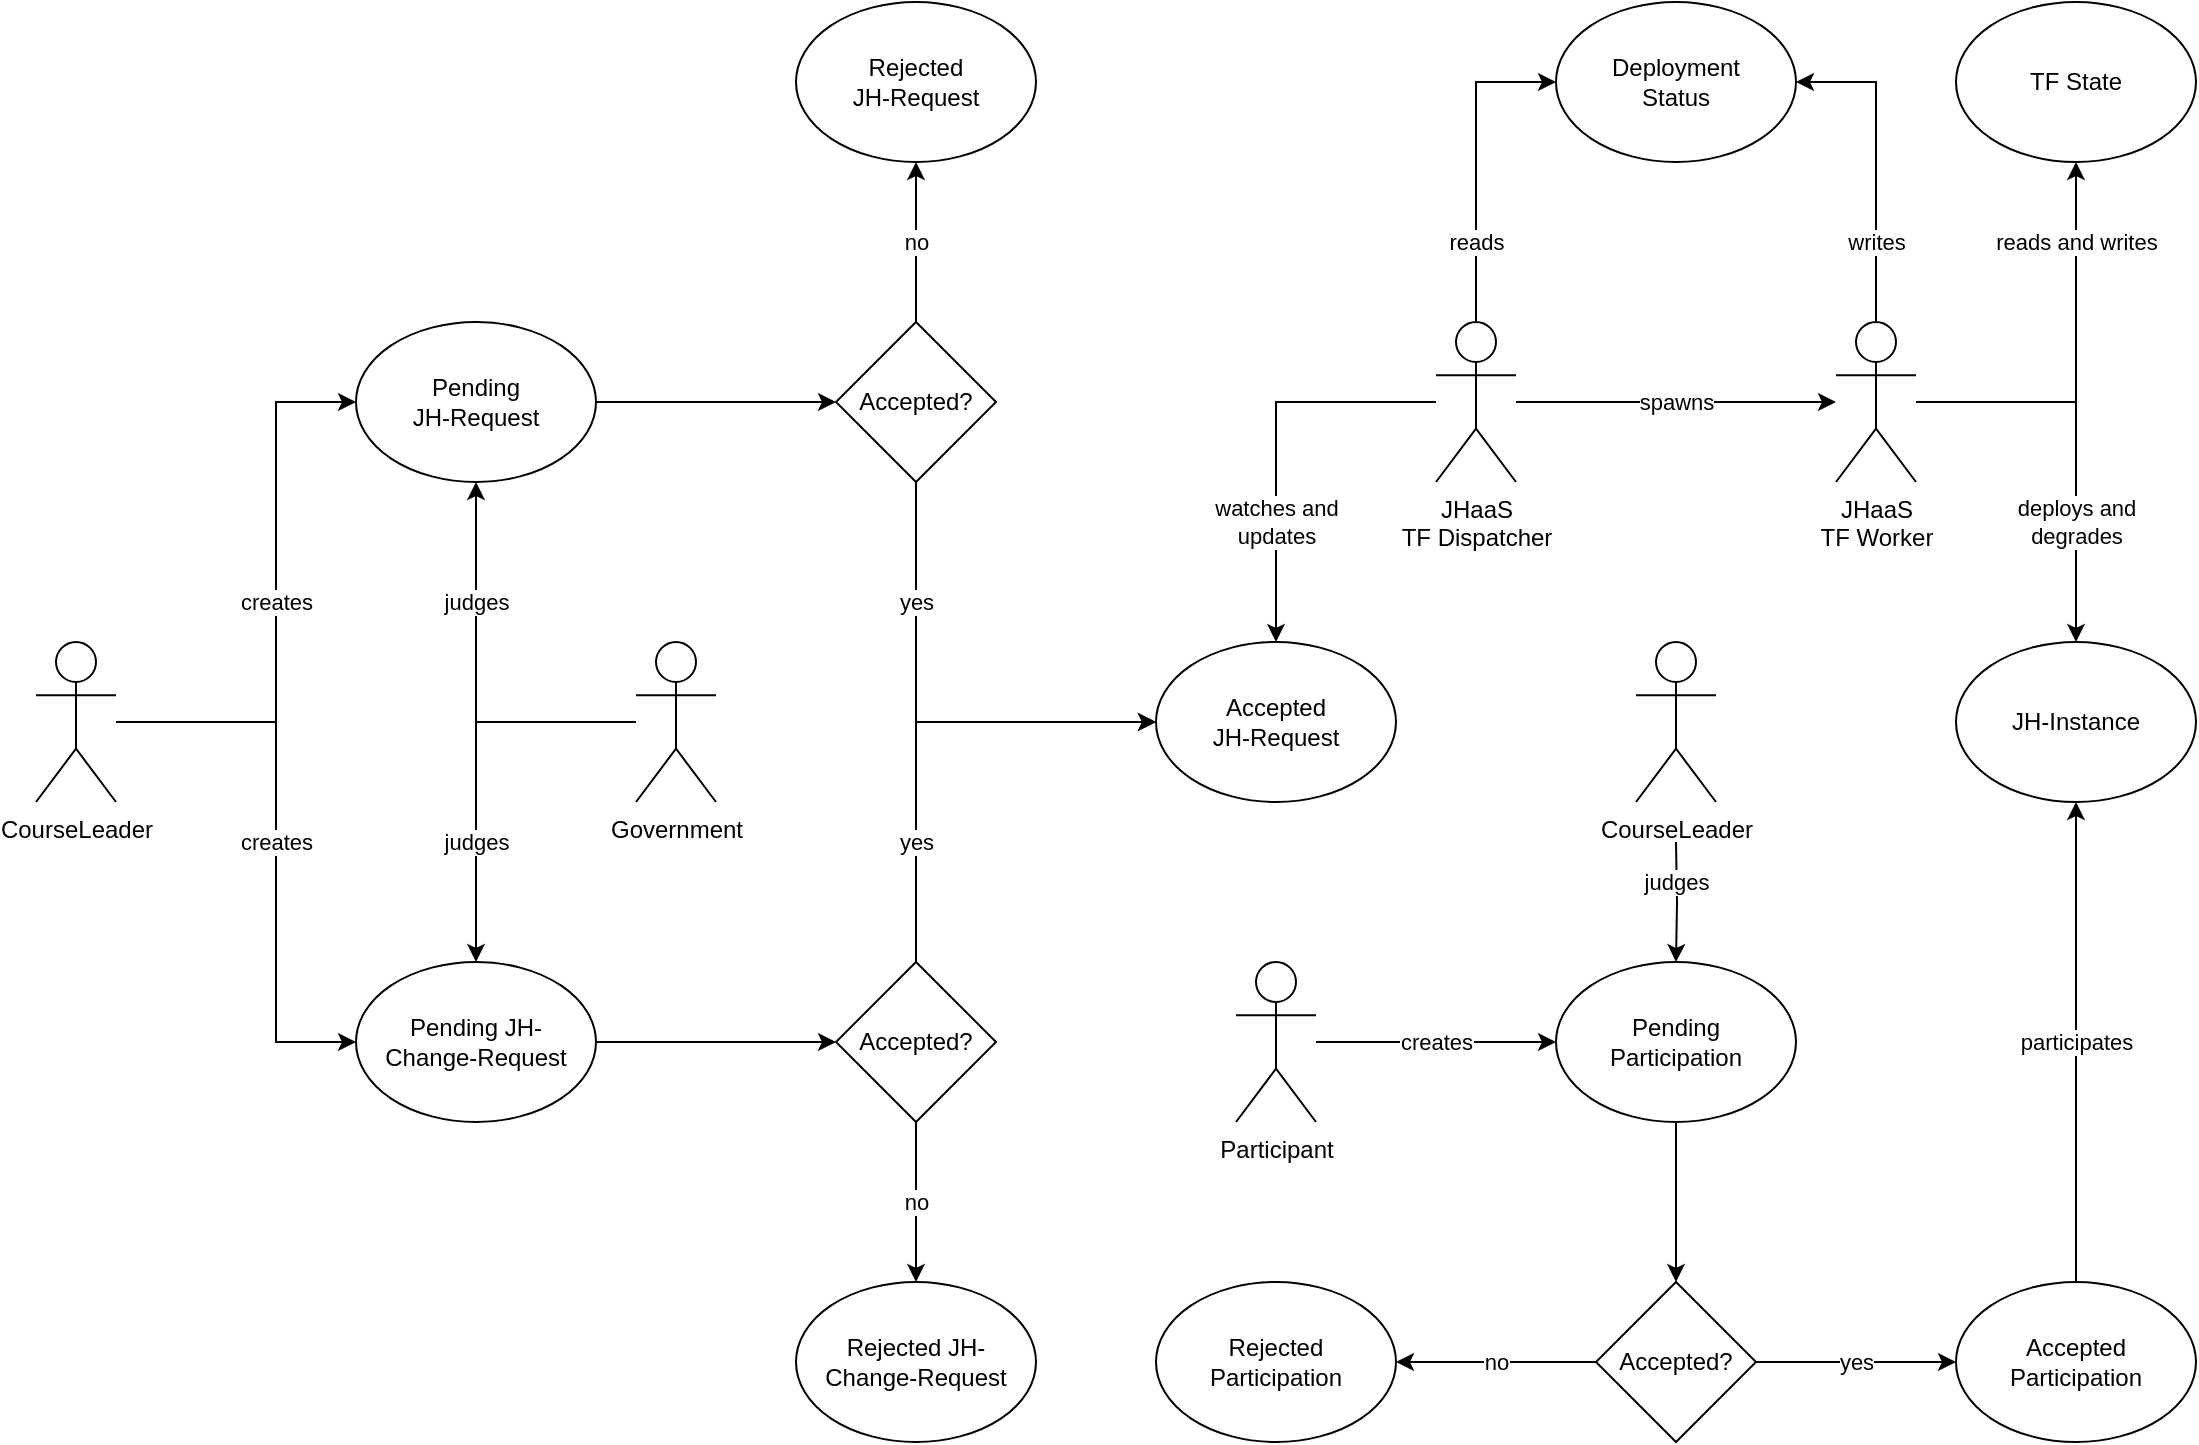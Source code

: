 <mxfile version="21.5.0" type="device">
  <diagram name="Seite-1" id="oXITdTclITt3oC8xowt2">
    <mxGraphModel dx="1434" dy="790" grid="1" gridSize="10" guides="1" tooltips="1" connect="1" arrows="1" fold="1" page="0" pageScale="1" pageWidth="827" pageHeight="1169" math="0" shadow="0">
      <root>
        <mxCell id="0" />
        <mxCell id="1" parent="0" />
        <mxCell id="y2Iy8wxQp4HoXVfnHlUH-3" value="creates" style="edgeStyle=orthogonalEdgeStyle;rounded=0;orthogonalLoop=1;jettySize=auto;html=1;entryX=0;entryY=0.5;entryDx=0;entryDy=0;" parent="1" source="y2Iy8wxQp4HoXVfnHlUH-1" target="y2Iy8wxQp4HoXVfnHlUH-2" edge="1">
          <mxGeometry relative="1" as="geometry">
            <Array as="points">
              <mxPoint x="200" y="520" />
              <mxPoint x="200" y="360" />
            </Array>
          </mxGeometry>
        </mxCell>
        <mxCell id="y2Iy8wxQp4HoXVfnHlUH-29" value="creates" style="edgeStyle=orthogonalEdgeStyle;rounded=0;orthogonalLoop=1;jettySize=auto;html=1;entryX=0;entryY=0.5;entryDx=0;entryDy=0;" parent="1" source="y2Iy8wxQp4HoXVfnHlUH-1" target="y2Iy8wxQp4HoXVfnHlUH-9" edge="1">
          <mxGeometry relative="1" as="geometry">
            <Array as="points">
              <mxPoint x="200" y="520" />
              <mxPoint x="200" y="680" />
            </Array>
          </mxGeometry>
        </mxCell>
        <mxCell id="y2Iy8wxQp4HoXVfnHlUH-1" value="CourseLeader" style="shape=umlActor;verticalLabelPosition=bottom;verticalAlign=top;html=1;outlineConnect=0;" parent="1" vertex="1">
          <mxGeometry x="80" y="480" width="40" height="80" as="geometry" />
        </mxCell>
        <mxCell id="y2Iy8wxQp4HoXVfnHlUH-16" style="edgeStyle=orthogonalEdgeStyle;rounded=0;orthogonalLoop=1;jettySize=auto;html=1;entryX=0;entryY=0.5;entryDx=0;entryDy=0;" parent="1" source="y2Iy8wxQp4HoXVfnHlUH-2" target="y2Iy8wxQp4HoXVfnHlUH-15" edge="1">
          <mxGeometry relative="1" as="geometry" />
        </mxCell>
        <mxCell id="y2Iy8wxQp4HoXVfnHlUH-2" value="Pending&lt;br&gt;&lt;div&gt;JH-Request&lt;/div&gt;" style="ellipse;whiteSpace=wrap;html=1;" parent="1" vertex="1">
          <mxGeometry x="240" y="320" width="120" height="80" as="geometry" />
        </mxCell>
        <mxCell id="y2Iy8wxQp4HoXVfnHlUH-18" style="edgeStyle=orthogonalEdgeStyle;rounded=0;orthogonalLoop=1;jettySize=auto;html=1;entryX=0;entryY=0.5;entryDx=0;entryDy=0;" parent="1" source="y2Iy8wxQp4HoXVfnHlUH-9" target="y2Iy8wxQp4HoXVfnHlUH-17" edge="1">
          <mxGeometry relative="1" as="geometry" />
        </mxCell>
        <mxCell id="y2Iy8wxQp4HoXVfnHlUH-9" value="&lt;div&gt;Pending JH-&lt;/div&gt;&lt;div&gt;Change-Request&lt;/div&gt;" style="ellipse;whiteSpace=wrap;html=1;" parent="1" vertex="1">
          <mxGeometry x="240" y="640" width="120" height="80" as="geometry" />
        </mxCell>
        <mxCell id="y2Iy8wxQp4HoXVfnHlUH-13" value="judges" style="edgeStyle=orthogonalEdgeStyle;rounded=0;orthogonalLoop=1;jettySize=auto;html=1;entryX=0.5;entryY=1;entryDx=0;entryDy=0;" parent="1" source="y2Iy8wxQp4HoXVfnHlUH-10" target="y2Iy8wxQp4HoXVfnHlUH-2" edge="1">
          <mxGeometry x="0.4" relative="1" as="geometry">
            <mxPoint x="400" y="360" as="targetPoint" />
            <mxPoint as="offset" />
          </mxGeometry>
        </mxCell>
        <mxCell id="y2Iy8wxQp4HoXVfnHlUH-30" value="judges" style="edgeStyle=orthogonalEdgeStyle;rounded=0;orthogonalLoop=1;jettySize=auto;html=1;entryX=0.5;entryY=0;entryDx=0;entryDy=0;" parent="1" source="y2Iy8wxQp4HoXVfnHlUH-10" target="y2Iy8wxQp4HoXVfnHlUH-9" edge="1">
          <mxGeometry x="0.4" relative="1" as="geometry">
            <mxPoint x="400" y="680" as="targetPoint" />
            <mxPoint as="offset" />
          </mxGeometry>
        </mxCell>
        <mxCell id="y2Iy8wxQp4HoXVfnHlUH-10" value="Government" style="shape=umlActor;verticalLabelPosition=bottom;verticalAlign=top;html=1;outlineConnect=0;" parent="1" vertex="1">
          <mxGeometry x="380" y="480" width="40" height="80" as="geometry" />
        </mxCell>
        <mxCell id="y2Iy8wxQp4HoXVfnHlUH-23" value="yes" style="edgeStyle=orthogonalEdgeStyle;rounded=0;orthogonalLoop=1;jettySize=auto;html=1;exitX=0.5;exitY=1;exitDx=0;exitDy=0;entryX=0;entryY=0.5;entryDx=0;entryDy=0;" parent="1" source="y2Iy8wxQp4HoXVfnHlUH-15" target="y2Iy8wxQp4HoXVfnHlUH-19" edge="1">
          <mxGeometry x="-0.5" relative="1" as="geometry">
            <mxPoint as="offset" />
          </mxGeometry>
        </mxCell>
        <mxCell id="y2Iy8wxQp4HoXVfnHlUH-26" value="no" style="edgeStyle=orthogonalEdgeStyle;rounded=0;orthogonalLoop=1;jettySize=auto;html=1;exitX=0.5;exitY=0;exitDx=0;exitDy=0;entryX=0.5;entryY=1;entryDx=0;entryDy=0;" parent="1" source="y2Iy8wxQp4HoXVfnHlUH-15" target="y2Iy8wxQp4HoXVfnHlUH-25" edge="1">
          <mxGeometry relative="1" as="geometry" />
        </mxCell>
        <mxCell id="y2Iy8wxQp4HoXVfnHlUH-15" value="Accepted?" style="rhombus;whiteSpace=wrap;html=1;" parent="1" vertex="1">
          <mxGeometry x="480" y="320" width="80" height="80" as="geometry" />
        </mxCell>
        <mxCell id="y2Iy8wxQp4HoXVfnHlUH-24" value="yes" style="edgeStyle=orthogonalEdgeStyle;rounded=0;orthogonalLoop=1;jettySize=auto;html=1;exitX=0.5;exitY=0;exitDx=0;exitDy=0;entryX=0;entryY=0.5;entryDx=0;entryDy=0;" parent="1" source="y2Iy8wxQp4HoXVfnHlUH-17" target="y2Iy8wxQp4HoXVfnHlUH-19" edge="1">
          <mxGeometry x="-0.5" relative="1" as="geometry">
            <mxPoint as="offset" />
          </mxGeometry>
        </mxCell>
        <mxCell id="y2Iy8wxQp4HoXVfnHlUH-28" value="no" style="edgeStyle=orthogonalEdgeStyle;rounded=0;orthogonalLoop=1;jettySize=auto;html=1;exitX=0.5;exitY=1;exitDx=0;exitDy=0;entryX=0.5;entryY=0;entryDx=0;entryDy=0;" parent="1" source="y2Iy8wxQp4HoXVfnHlUH-17" target="y2Iy8wxQp4HoXVfnHlUH-27" edge="1">
          <mxGeometry relative="1" as="geometry" />
        </mxCell>
        <mxCell id="y2Iy8wxQp4HoXVfnHlUH-17" value="Accepted?" style="rhombus;whiteSpace=wrap;html=1;" parent="1" vertex="1">
          <mxGeometry x="480" y="640" width="80" height="80" as="geometry" />
        </mxCell>
        <mxCell id="y2Iy8wxQp4HoXVfnHlUH-19" value="&lt;div&gt;Accepted&lt;/div&gt;&lt;div&gt;JH-Request&lt;/div&gt;" style="ellipse;whiteSpace=wrap;html=1;" parent="1" vertex="1">
          <mxGeometry x="640" y="480" width="120" height="80" as="geometry" />
        </mxCell>
        <mxCell id="y2Iy8wxQp4HoXVfnHlUH-25" value="Rejected&lt;br&gt;JH-Request" style="ellipse;whiteSpace=wrap;html=1;" parent="1" vertex="1">
          <mxGeometry x="460" y="160" width="120" height="80" as="geometry" />
        </mxCell>
        <mxCell id="y2Iy8wxQp4HoXVfnHlUH-27" value="Rejected JH-&lt;br&gt;Change-Request" style="ellipse;whiteSpace=wrap;html=1;" parent="1" vertex="1">
          <mxGeometry x="460" y="800" width="120" height="80" as="geometry" />
        </mxCell>
        <mxCell id="y2Iy8wxQp4HoXVfnHlUH-33" value="&lt;div&gt;watches and&lt;/div&gt;&lt;div&gt;updates&lt;/div&gt;" style="edgeStyle=orthogonalEdgeStyle;rounded=0;orthogonalLoop=1;jettySize=auto;html=1;entryX=0.5;entryY=0;entryDx=0;entryDy=0;" parent="1" source="y2Iy8wxQp4HoXVfnHlUH-32" target="y2Iy8wxQp4HoXVfnHlUH-19" edge="1">
          <mxGeometry x="0.4" relative="1" as="geometry">
            <mxPoint as="offset" />
          </mxGeometry>
        </mxCell>
        <mxCell id="y2Iy8wxQp4HoXVfnHlUH-36" value="spawns" style="edgeStyle=orthogonalEdgeStyle;rounded=0;orthogonalLoop=1;jettySize=auto;html=1;" parent="1" source="y2Iy8wxQp4HoXVfnHlUH-32" target="y2Iy8wxQp4HoXVfnHlUH-35" edge="1">
          <mxGeometry relative="1" as="geometry" />
        </mxCell>
        <mxCell id="y2Iy8wxQp4HoXVfnHlUH-46" value="reads" style="edgeStyle=orthogonalEdgeStyle;rounded=0;orthogonalLoop=1;jettySize=auto;html=1;exitX=0.5;exitY=0;exitDx=0;exitDy=0;exitPerimeter=0;entryX=0;entryY=0.5;entryDx=0;entryDy=0;" parent="1" source="y2Iy8wxQp4HoXVfnHlUH-32" target="y2Iy8wxQp4HoXVfnHlUH-42" edge="1">
          <mxGeometry x="-0.5" relative="1" as="geometry">
            <mxPoint as="offset" />
          </mxGeometry>
        </mxCell>
        <mxCell id="y2Iy8wxQp4HoXVfnHlUH-32" value="JHaaS&lt;br&gt;TF Dispatcher" style="shape=umlActor;verticalLabelPosition=bottom;verticalAlign=top;html=1;outlineConnect=0;" parent="1" vertex="1">
          <mxGeometry x="780" y="320" width="40" height="80" as="geometry" />
        </mxCell>
        <mxCell id="y2Iy8wxQp4HoXVfnHlUH-38" value="&lt;div&gt;deploys and&lt;/div&gt;&lt;div&gt;degrades&lt;br&gt;&lt;/div&gt;" style="edgeStyle=orthogonalEdgeStyle;rounded=0;orthogonalLoop=1;jettySize=auto;html=1;entryX=0.5;entryY=0;entryDx=0;entryDy=0;" parent="1" source="y2Iy8wxQp4HoXVfnHlUH-35" target="y2Iy8wxQp4HoXVfnHlUH-37" edge="1">
          <mxGeometry x="0.4" relative="1" as="geometry">
            <mxPoint as="offset" />
          </mxGeometry>
        </mxCell>
        <mxCell id="y2Iy8wxQp4HoXVfnHlUH-45" value="writes" style="edgeStyle=orthogonalEdgeStyle;rounded=0;orthogonalLoop=1;jettySize=auto;html=1;exitX=0.5;exitY=0;exitDx=0;exitDy=0;exitPerimeter=0;entryX=1;entryY=0.5;entryDx=0;entryDy=0;" parent="1" source="y2Iy8wxQp4HoXVfnHlUH-35" target="y2Iy8wxQp4HoXVfnHlUH-42" edge="1">
          <mxGeometry x="-0.5" relative="1" as="geometry">
            <mxPoint as="offset" />
          </mxGeometry>
        </mxCell>
        <mxCell id="y2Iy8wxQp4HoXVfnHlUH-49" value="reads and writes" style="edgeStyle=orthogonalEdgeStyle;rounded=0;orthogonalLoop=1;jettySize=auto;html=1;entryX=0.5;entryY=1;entryDx=0;entryDy=0;" parent="1" source="y2Iy8wxQp4HoXVfnHlUH-35" target="y2Iy8wxQp4HoXVfnHlUH-43" edge="1">
          <mxGeometry x="0.6" relative="1" as="geometry">
            <mxPoint as="offset" />
          </mxGeometry>
        </mxCell>
        <mxCell id="y2Iy8wxQp4HoXVfnHlUH-35" value="JHaaS&lt;br&gt;TF Worker" style="shape=umlActor;verticalLabelPosition=bottom;verticalAlign=top;html=1;outlineConnect=0;" parent="1" vertex="1">
          <mxGeometry x="980" y="320" width="40" height="80" as="geometry" />
        </mxCell>
        <mxCell id="y2Iy8wxQp4HoXVfnHlUH-37" value="JH-Instance" style="ellipse;whiteSpace=wrap;html=1;" parent="1" vertex="1">
          <mxGeometry x="1040" y="480" width="120" height="80" as="geometry" />
        </mxCell>
        <mxCell id="y2Iy8wxQp4HoXVfnHlUH-42" value="&lt;div&gt;Deployment&lt;/div&gt;&lt;div&gt;Status&lt;br&gt;&lt;/div&gt;" style="ellipse;whiteSpace=wrap;html=1;" parent="1" vertex="1">
          <mxGeometry x="840" y="160" width="120" height="80" as="geometry" />
        </mxCell>
        <mxCell id="y2Iy8wxQp4HoXVfnHlUH-43" value="TF State" style="ellipse;whiteSpace=wrap;html=1;" parent="1" vertex="1">
          <mxGeometry x="1040" y="160" width="120" height="80" as="geometry" />
        </mxCell>
        <mxCell id="y2Iy8wxQp4HoXVfnHlUH-61" style="edgeStyle=orthogonalEdgeStyle;rounded=0;orthogonalLoop=1;jettySize=auto;html=1;entryX=0.5;entryY=0;entryDx=0;entryDy=0;" parent="1" source="y2Iy8wxQp4HoXVfnHlUH-50" target="y2Iy8wxQp4HoXVfnHlUH-60" edge="1">
          <mxGeometry relative="1" as="geometry" />
        </mxCell>
        <mxCell id="y2Iy8wxQp4HoXVfnHlUH-50" value="Pending&lt;br&gt;&lt;div&gt;Participation&lt;/div&gt;" style="ellipse;whiteSpace=wrap;html=1;" parent="1" vertex="1">
          <mxGeometry x="840" y="640" width="120" height="80" as="geometry" />
        </mxCell>
        <mxCell id="y2Iy8wxQp4HoXVfnHlUH-52" value="creates" style="edgeStyle=orthogonalEdgeStyle;rounded=0;orthogonalLoop=1;jettySize=auto;html=1;entryX=0;entryY=0.5;entryDx=0;entryDy=0;" parent="1" source="y2Iy8wxQp4HoXVfnHlUH-51" target="y2Iy8wxQp4HoXVfnHlUH-50" edge="1">
          <mxGeometry relative="1" as="geometry" />
        </mxCell>
        <mxCell id="y2Iy8wxQp4HoXVfnHlUH-51" value="Participant" style="shape=umlActor;verticalLabelPosition=bottom;verticalAlign=top;html=1;outlineConnect=0;" parent="1" vertex="1">
          <mxGeometry x="680" y="640" width="40" height="80" as="geometry" />
        </mxCell>
        <mxCell id="y2Iy8wxQp4HoXVfnHlUH-56" value="&lt;div&gt;Rejected&lt;/div&gt;&lt;div&gt;Participation&lt;br&gt;&lt;/div&gt;" style="ellipse;whiteSpace=wrap;html=1;" parent="1" vertex="1">
          <mxGeometry x="640" y="800" width="120" height="80" as="geometry" />
        </mxCell>
        <mxCell id="y2Iy8wxQp4HoXVfnHlUH-62" value="no" style="edgeStyle=orthogonalEdgeStyle;rounded=0;orthogonalLoop=1;jettySize=auto;html=1;" parent="1" source="y2Iy8wxQp4HoXVfnHlUH-60" target="y2Iy8wxQp4HoXVfnHlUH-56" edge="1">
          <mxGeometry relative="1" as="geometry" />
        </mxCell>
        <mxCell id="y2Iy8wxQp4HoXVfnHlUH-64" value="yes" style="edgeStyle=orthogonalEdgeStyle;rounded=0;orthogonalLoop=1;jettySize=auto;html=1;" parent="1" source="y2Iy8wxQp4HoXVfnHlUH-60" target="y2Iy8wxQp4HoXVfnHlUH-63" edge="1">
          <mxGeometry relative="1" as="geometry" />
        </mxCell>
        <mxCell id="y2Iy8wxQp4HoXVfnHlUH-60" value="Accepted?" style="rhombus;whiteSpace=wrap;html=1;" parent="1" vertex="1">
          <mxGeometry x="860" y="800" width="80" height="80" as="geometry" />
        </mxCell>
        <mxCell id="y2Iy8wxQp4HoXVfnHlUH-65" value="participates" style="edgeStyle=orthogonalEdgeStyle;rounded=0;orthogonalLoop=1;jettySize=auto;html=1;entryX=0.5;entryY=1;entryDx=0;entryDy=0;" parent="1" source="y2Iy8wxQp4HoXVfnHlUH-63" target="y2Iy8wxQp4HoXVfnHlUH-37" edge="1">
          <mxGeometry relative="1" as="geometry" />
        </mxCell>
        <mxCell id="y2Iy8wxQp4HoXVfnHlUH-63" value="&lt;div&gt;Accepted&lt;/div&gt;&lt;div&gt;Participation&lt;br&gt;&lt;/div&gt;" style="ellipse;whiteSpace=wrap;html=1;" parent="1" vertex="1">
          <mxGeometry x="1040" y="800" width="120" height="80" as="geometry" />
        </mxCell>
        <mxCell id="y2Iy8wxQp4HoXVfnHlUH-68" value="judges" style="edgeStyle=orthogonalEdgeStyle;rounded=0;orthogonalLoop=1;jettySize=auto;html=1;entryX=0.5;entryY=0;entryDx=0;entryDy=0;" parent="1" target="y2Iy8wxQp4HoXVfnHlUH-50" edge="1">
          <mxGeometry x="-0.339" relative="1" as="geometry">
            <mxPoint x="900" y="580" as="sourcePoint" />
            <mxPoint as="offset" />
          </mxGeometry>
        </mxCell>
        <mxCell id="y2Iy8wxQp4HoXVfnHlUH-66" value="CourseLeader" style="shape=umlActor;verticalLabelPosition=bottom;verticalAlign=top;html=1;outlineConnect=0;" parent="1" vertex="1">
          <mxGeometry x="880" y="480" width="40" height="80" as="geometry" />
        </mxCell>
      </root>
    </mxGraphModel>
  </diagram>
</mxfile>
